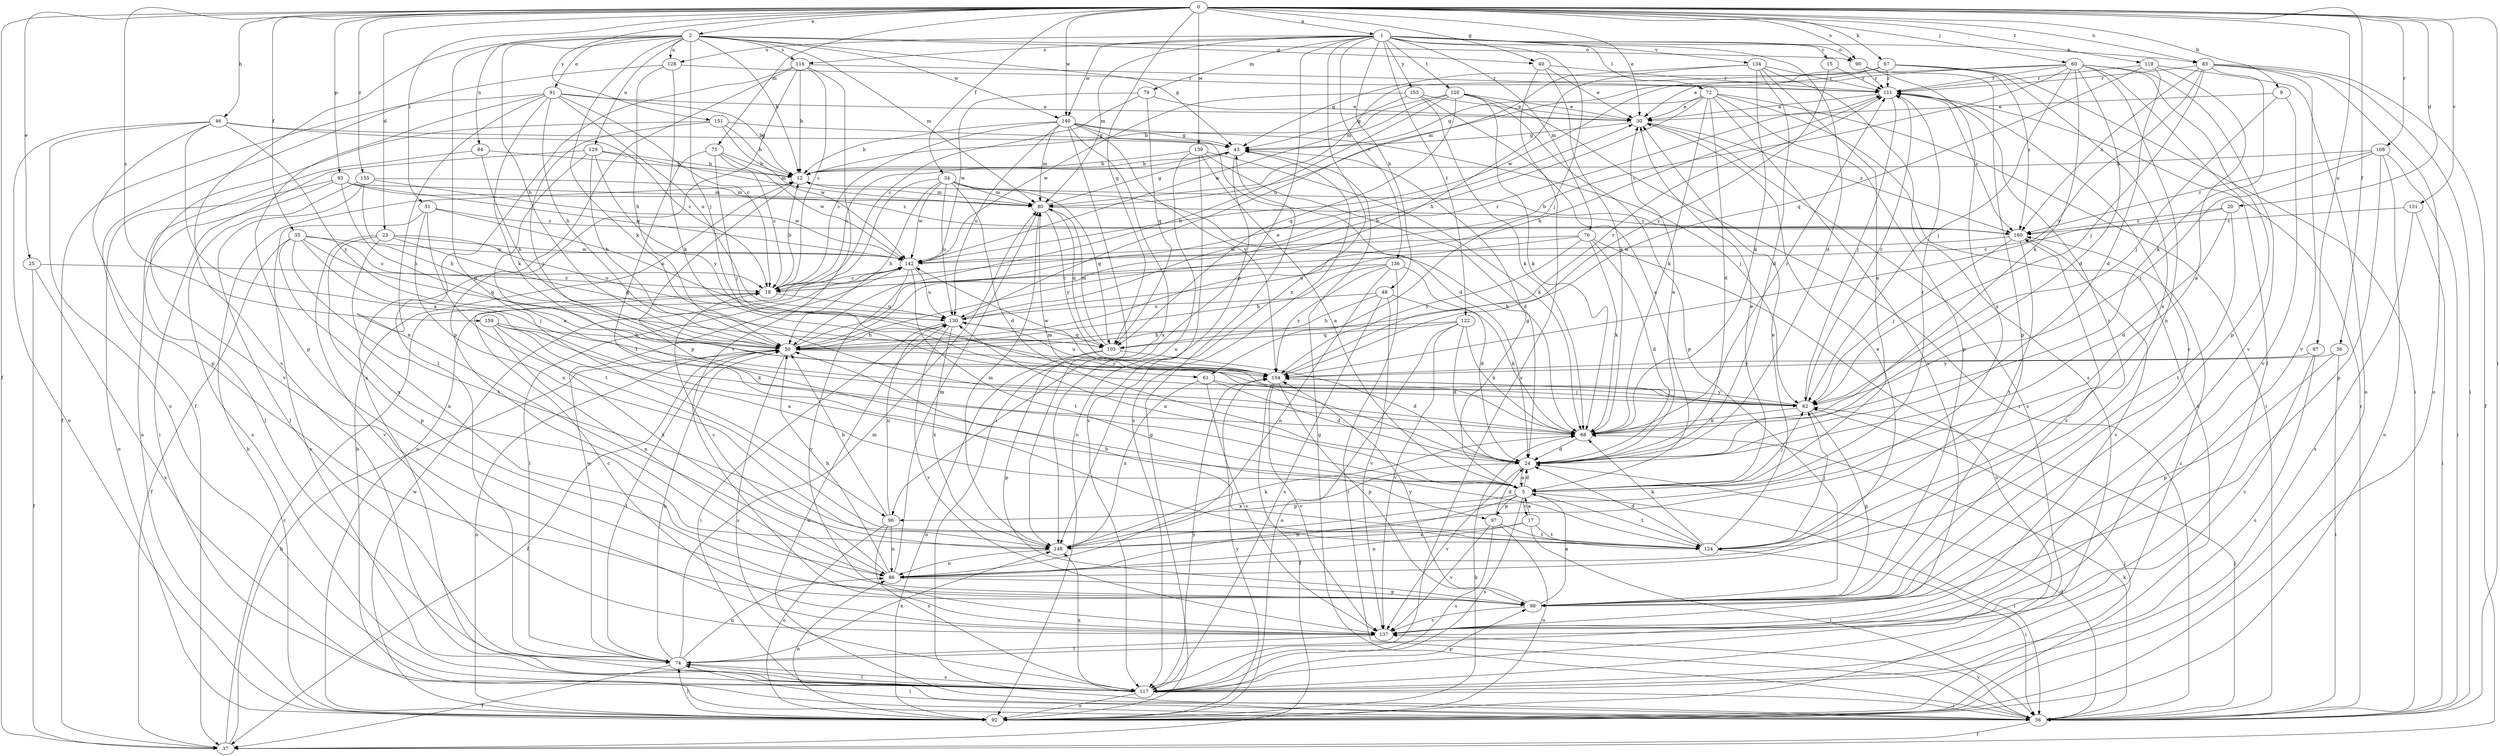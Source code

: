 strict digraph  {
0;
1;
2;
5;
9;
12;
15;
17;
18;
20;
23;
24;
25;
30;
34;
35;
36;
37;
40;
43;
46;
48;
50;
51;
56;
60;
61;
62;
67;
68;
72;
74;
75;
76;
79;
80;
83;
84;
86;
87;
90;
91;
92;
93;
96;
97;
98;
105;
108;
111;
116;
117;
119;
120;
122;
124;
128;
129;
130;
131;
134;
136;
137;
139;
140;
142;
148;
151;
153;
154;
155;
159;
160;
0 -> 1  [label=a];
0 -> 2  [label=a];
0 -> 9  [label=b];
0 -> 20  [label=d];
0 -> 23  [label=d];
0 -> 25  [label=e];
0 -> 30  [label=e];
0 -> 34  [label=f];
0 -> 35  [label=f];
0 -> 36  [label=f];
0 -> 37  [label=f];
0 -> 40  [label=g];
0 -> 46  [label=h];
0 -> 51  [label=i];
0 -> 56  [label=i];
0 -> 60  [label=j];
0 -> 67  [label=k];
0 -> 75  [label=m];
0 -> 83  [label=n];
0 -> 87  [label=o];
0 -> 90  [label=o];
0 -> 93  [label=p];
0 -> 105  [label=q];
0 -> 108  [label=r];
0 -> 119  [label=t];
0 -> 131  [label=v];
0 -> 139  [label=w];
0 -> 140  [label=w];
0 -> 151  [label=y];
0 -> 155  [label=z];
0 -> 159  [label=z];
1 -> 15  [label=c];
1 -> 24  [label=d];
1 -> 48  [label=h];
1 -> 61  [label=j];
1 -> 72  [label=l];
1 -> 76  [label=m];
1 -> 79  [label=m];
1 -> 80  [label=m];
1 -> 83  [label=n];
1 -> 90  [label=o];
1 -> 96  [label=p];
1 -> 116  [label=s];
1 -> 120  [label=t];
1 -> 122  [label=t];
1 -> 128  [label=u];
1 -> 134  [label=v];
1 -> 136  [label=v];
1 -> 140  [label=w];
1 -> 148  [label=x];
1 -> 153  [label=y];
2 -> 12  [label=b];
2 -> 40  [label=g];
2 -> 43  [label=g];
2 -> 50  [label=h];
2 -> 61  [label=j];
2 -> 68  [label=k];
2 -> 80  [label=m];
2 -> 84  [label=n];
2 -> 90  [label=o];
2 -> 91  [label=o];
2 -> 96  [label=p];
2 -> 116  [label=s];
2 -> 117  [label=s];
2 -> 128  [label=u];
2 -> 129  [label=u];
2 -> 140  [label=w];
5 -> 17  [label=c];
5 -> 24  [label=d];
5 -> 30  [label=e];
5 -> 43  [label=g];
5 -> 56  [label=i];
5 -> 62  [label=j];
5 -> 86  [label=n];
5 -> 96  [label=p];
5 -> 97  [label=p];
5 -> 111  [label=r];
5 -> 117  [label=s];
5 -> 124  [label=t];
5 -> 130  [label=u];
9 -> 30  [label=e];
9 -> 62  [label=j];
9 -> 137  [label=v];
12 -> 80  [label=m];
12 -> 97  [label=p];
15 -> 111  [label=r];
15 -> 154  [label=y];
17 -> 5  [label=a];
17 -> 56  [label=i];
17 -> 86  [label=n];
17 -> 124  [label=t];
17 -> 148  [label=x];
18 -> 12  [label=b];
18 -> 130  [label=u];
20 -> 18  [label=c];
20 -> 24  [label=d];
20 -> 124  [label=t];
20 -> 160  [label=z];
23 -> 86  [label=n];
23 -> 98  [label=p];
23 -> 105  [label=q];
23 -> 130  [label=u];
23 -> 137  [label=v];
23 -> 142  [label=w];
24 -> 5  [label=a];
24 -> 30  [label=e];
24 -> 80  [label=m];
24 -> 137  [label=v];
24 -> 148  [label=x];
25 -> 18  [label=c];
25 -> 37  [label=f];
25 -> 117  [label=s];
30 -> 43  [label=g];
30 -> 117  [label=s];
30 -> 160  [label=z];
34 -> 24  [label=d];
34 -> 50  [label=h];
34 -> 68  [label=k];
34 -> 80  [label=m];
34 -> 92  [label=o];
34 -> 105  [label=q];
34 -> 130  [label=u];
34 -> 142  [label=w];
35 -> 18  [label=c];
35 -> 37  [label=f];
35 -> 62  [label=j];
35 -> 105  [label=q];
35 -> 124  [label=t];
35 -> 142  [label=w];
35 -> 148  [label=x];
36 -> 56  [label=i];
36 -> 98  [label=p];
36 -> 154  [label=y];
37 -> 18  [label=c];
37 -> 50  [label=h];
40 -> 30  [label=e];
40 -> 68  [label=k];
40 -> 111  [label=r];
40 -> 117  [label=s];
43 -> 12  [label=b];
43 -> 18  [label=c];
43 -> 92  [label=o];
43 -> 117  [label=s];
46 -> 5  [label=a];
46 -> 18  [label=c];
46 -> 43  [label=g];
46 -> 92  [label=o];
46 -> 98  [label=p];
46 -> 117  [label=s];
46 -> 154  [label=y];
48 -> 50  [label=h];
48 -> 68  [label=k];
48 -> 117  [label=s];
48 -> 130  [label=u];
48 -> 137  [label=v];
50 -> 30  [label=e];
50 -> 37  [label=f];
50 -> 74  [label=l];
50 -> 92  [label=o];
50 -> 117  [label=s];
50 -> 154  [label=y];
51 -> 117  [label=s];
51 -> 124  [label=t];
51 -> 130  [label=u];
51 -> 148  [label=x];
51 -> 160  [label=z];
56 -> 12  [label=b];
56 -> 24  [label=d];
56 -> 37  [label=f];
56 -> 43  [label=g];
56 -> 62  [label=j];
56 -> 68  [label=k];
56 -> 74  [label=l];
56 -> 111  [label=r];
56 -> 130  [label=u];
56 -> 137  [label=v];
60 -> 18  [label=c];
60 -> 24  [label=d];
60 -> 62  [label=j];
60 -> 68  [label=k];
60 -> 74  [label=l];
60 -> 80  [label=m];
60 -> 86  [label=n];
60 -> 98  [label=p];
60 -> 111  [label=r];
60 -> 137  [label=v];
60 -> 142  [label=w];
61 -> 24  [label=d];
61 -> 62  [label=j];
61 -> 137  [label=v];
61 -> 148  [label=x];
62 -> 68  [label=k];
62 -> 98  [label=p];
62 -> 111  [label=r];
62 -> 154  [label=y];
67 -> 30  [label=e];
67 -> 43  [label=g];
67 -> 56  [label=i];
67 -> 80  [label=m];
67 -> 111  [label=r];
67 -> 148  [label=x];
67 -> 160  [label=z];
68 -> 24  [label=d];
68 -> 111  [label=r];
72 -> 24  [label=d];
72 -> 30  [label=e];
72 -> 43  [label=g];
72 -> 50  [label=h];
72 -> 56  [label=i];
72 -> 68  [label=k];
72 -> 92  [label=o];
72 -> 98  [label=p];
72 -> 137  [label=v];
74 -> 37  [label=f];
74 -> 50  [label=h];
74 -> 80  [label=m];
74 -> 86  [label=n];
74 -> 117  [label=s];
74 -> 142  [label=w];
74 -> 148  [label=x];
75 -> 12  [label=b];
75 -> 18  [label=c];
75 -> 62  [label=j];
75 -> 124  [label=t];
75 -> 142  [label=w];
76 -> 24  [label=d];
76 -> 68  [label=k];
76 -> 92  [label=o];
76 -> 130  [label=u];
76 -> 142  [label=w];
76 -> 154  [label=y];
79 -> 18  [label=c];
79 -> 30  [label=e];
79 -> 105  [label=q];
79 -> 142  [label=w];
80 -> 43  [label=g];
80 -> 105  [label=q];
80 -> 154  [label=y];
80 -> 160  [label=z];
83 -> 37  [label=f];
83 -> 56  [label=i];
83 -> 62  [label=j];
83 -> 68  [label=k];
83 -> 92  [label=o];
83 -> 111  [label=r];
83 -> 137  [label=v];
83 -> 154  [label=y];
83 -> 160  [label=z];
84 -> 12  [label=b];
84 -> 50  [label=h];
84 -> 92  [label=o];
86 -> 18  [label=c];
86 -> 30  [label=e];
86 -> 50  [label=h];
86 -> 80  [label=m];
86 -> 98  [label=p];
87 -> 117  [label=s];
87 -> 137  [label=v];
87 -> 154  [label=y];
90 -> 98  [label=p];
90 -> 111  [label=r];
90 -> 148  [label=x];
91 -> 12  [label=b];
91 -> 18  [label=c];
91 -> 30  [label=e];
91 -> 37  [label=f];
91 -> 50  [label=h];
91 -> 68  [label=k];
91 -> 86  [label=n];
91 -> 98  [label=p];
91 -> 130  [label=u];
92 -> 12  [label=b];
92 -> 43  [label=g];
92 -> 62  [label=j];
92 -> 68  [label=k];
92 -> 74  [label=l];
92 -> 86  [label=n];
92 -> 142  [label=w];
92 -> 154  [label=y];
93 -> 50  [label=h];
93 -> 74  [label=l];
93 -> 80  [label=m];
93 -> 92  [label=o];
93 -> 142  [label=w];
93 -> 160  [label=z];
96 -> 50  [label=h];
96 -> 86  [label=n];
96 -> 92  [label=o];
96 -> 117  [label=s];
96 -> 130  [label=u];
97 -> 24  [label=d];
97 -> 92  [label=o];
97 -> 117  [label=s];
97 -> 124  [label=t];
97 -> 137  [label=v];
98 -> 5  [label=a];
98 -> 111  [label=r];
98 -> 137  [label=v];
98 -> 154  [label=y];
98 -> 160  [label=z];
105 -> 24  [label=d];
105 -> 80  [label=m];
105 -> 92  [label=o];
105 -> 98  [label=p];
108 -> 12  [label=b];
108 -> 56  [label=i];
108 -> 62  [label=j];
108 -> 92  [label=o];
108 -> 98  [label=p];
108 -> 160  [label=z];
111 -> 30  [label=e];
111 -> 50  [label=h];
111 -> 62  [label=j];
111 -> 160  [label=z];
116 -> 12  [label=b];
116 -> 18  [label=c];
116 -> 74  [label=l];
116 -> 98  [label=p];
116 -> 111  [label=r];
116 -> 117  [label=s];
116 -> 137  [label=v];
117 -> 56  [label=i];
117 -> 74  [label=l];
117 -> 92  [label=o];
117 -> 98  [label=p];
117 -> 148  [label=x];
117 -> 154  [label=y];
117 -> 160  [label=z];
119 -> 5  [label=a];
119 -> 24  [label=d];
119 -> 92  [label=o];
119 -> 105  [label=q];
119 -> 111  [label=r];
120 -> 12  [label=b];
120 -> 30  [label=e];
120 -> 50  [label=h];
120 -> 56  [label=i];
120 -> 68  [label=k];
120 -> 98  [label=p];
120 -> 105  [label=q];
120 -> 142  [label=w];
122 -> 24  [label=d];
122 -> 50  [label=h];
122 -> 68  [label=k];
122 -> 92  [label=o];
122 -> 105  [label=q];
122 -> 137  [label=v];
124 -> 24  [label=d];
124 -> 30  [label=e];
124 -> 50  [label=h];
124 -> 56  [label=i];
124 -> 62  [label=j];
124 -> 68  [label=k];
124 -> 111  [label=r];
128 -> 37  [label=f];
128 -> 50  [label=h];
128 -> 68  [label=k];
128 -> 111  [label=r];
129 -> 5  [label=a];
129 -> 12  [label=b];
129 -> 50  [label=h];
129 -> 56  [label=i];
129 -> 80  [label=m];
129 -> 154  [label=y];
130 -> 50  [label=h];
130 -> 56  [label=i];
130 -> 105  [label=q];
130 -> 111  [label=r];
130 -> 137  [label=v];
130 -> 148  [label=x];
131 -> 56  [label=i];
131 -> 117  [label=s];
131 -> 160  [label=z];
134 -> 5  [label=a];
134 -> 24  [label=d];
134 -> 50  [label=h];
134 -> 68  [label=k];
134 -> 111  [label=r];
134 -> 117  [label=s];
134 -> 130  [label=u];
136 -> 18  [label=c];
136 -> 24  [label=d];
136 -> 50  [label=h];
136 -> 56  [label=i];
136 -> 86  [label=n];
136 -> 154  [label=y];
137 -> 18  [label=c];
137 -> 74  [label=l];
139 -> 5  [label=a];
139 -> 12  [label=b];
139 -> 24  [label=d];
139 -> 68  [label=k];
139 -> 117  [label=s];
139 -> 148  [label=x];
140 -> 12  [label=b];
140 -> 18  [label=c];
140 -> 24  [label=d];
140 -> 43  [label=g];
140 -> 56  [label=i];
140 -> 62  [label=j];
140 -> 80  [label=m];
140 -> 130  [label=u];
140 -> 148  [label=x];
140 -> 154  [label=y];
142 -> 18  [label=c];
142 -> 74  [label=l];
142 -> 124  [label=t];
142 -> 130  [label=u];
142 -> 137  [label=v];
148 -> 68  [label=k];
148 -> 80  [label=m];
148 -> 86  [label=n];
151 -> 12  [label=b];
151 -> 43  [label=g];
151 -> 62  [label=j];
151 -> 137  [label=v];
151 -> 142  [label=w];
153 -> 5  [label=a];
153 -> 30  [label=e];
153 -> 43  [label=g];
153 -> 68  [label=k];
153 -> 142  [label=w];
154 -> 37  [label=f];
154 -> 62  [label=j];
154 -> 98  [label=p];
154 -> 111  [label=r];
154 -> 130  [label=u];
154 -> 137  [label=v];
154 -> 142  [label=w];
155 -> 50  [label=h];
155 -> 74  [label=l];
155 -> 80  [label=m];
155 -> 117  [label=s];
155 -> 142  [label=w];
159 -> 5  [label=a];
159 -> 50  [label=h];
159 -> 68  [label=k];
159 -> 86  [label=n];
159 -> 148  [label=x];
160 -> 12  [label=b];
160 -> 62  [label=j];
160 -> 124  [label=t];
160 -> 137  [label=v];
160 -> 142  [label=w];
}
